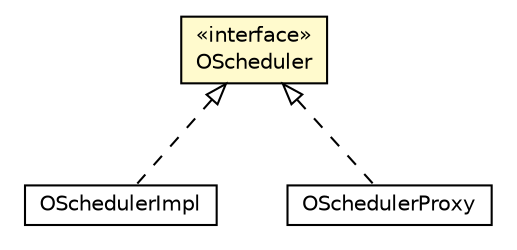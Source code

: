 #!/usr/local/bin/dot
#
# Class diagram 
# Generated by UMLGraph version R5_6-24-gf6e263 (http://www.umlgraph.org/)
#

digraph G {
	edge [fontname="Helvetica",fontsize=10,labelfontname="Helvetica",labelfontsize=10];
	node [fontname="Helvetica",fontsize=10,shape=plaintext];
	nodesep=0.25;
	ranksep=0.5;
	// com.orientechnologies.orient.core.schedule.OSchedulerImpl
	c3563561 [label=<<table title="com.orientechnologies.orient.core.schedule.OSchedulerImpl" border="0" cellborder="1" cellspacing="0" cellpadding="2" port="p" href="./OSchedulerImpl.html">
		<tr><td><table border="0" cellspacing="0" cellpadding="1">
<tr><td align="center" balign="center"> OSchedulerImpl </td></tr>
		</table></td></tr>
		</table>>, URL="./OSchedulerImpl.html", fontname="Helvetica", fontcolor="black", fontsize=10.0];
	// com.orientechnologies.orient.core.schedule.OScheduler
	c3563563 [label=<<table title="com.orientechnologies.orient.core.schedule.OScheduler" border="0" cellborder="1" cellspacing="0" cellpadding="2" port="p" bgcolor="lemonChiffon" href="./OScheduler.html">
		<tr><td><table border="0" cellspacing="0" cellpadding="1">
<tr><td align="center" balign="center"> &#171;interface&#187; </td></tr>
<tr><td align="center" balign="center"> OScheduler </td></tr>
		</table></td></tr>
		</table>>, URL="./OScheduler.html", fontname="Helvetica", fontcolor="black", fontsize=10.0];
	// com.orientechnologies.orient.core.schedule.OSchedulerProxy
	c3563566 [label=<<table title="com.orientechnologies.orient.core.schedule.OSchedulerProxy" border="0" cellborder="1" cellspacing="0" cellpadding="2" port="p" href="./OSchedulerProxy.html">
		<tr><td><table border="0" cellspacing="0" cellpadding="1">
<tr><td align="center" balign="center"> OSchedulerProxy </td></tr>
		</table></td></tr>
		</table>>, URL="./OSchedulerProxy.html", fontname="Helvetica", fontcolor="black", fontsize=10.0];
	//com.orientechnologies.orient.core.schedule.OSchedulerImpl implements com.orientechnologies.orient.core.schedule.OScheduler
	c3563563:p -> c3563561:p [dir=back,arrowtail=empty,style=dashed];
	//com.orientechnologies.orient.core.schedule.OSchedulerProxy implements com.orientechnologies.orient.core.schedule.OScheduler
	c3563563:p -> c3563566:p [dir=back,arrowtail=empty,style=dashed];
}

